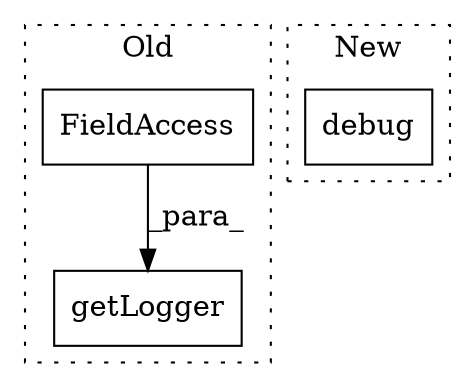 digraph G {
subgraph cluster0 {
1 [label="getLogger" a="32" s="1397,1415" l="10,1" shape="box"];
3 [label="FieldAccess" a="22" s="1407" l="8" shape="box"];
label = "Old";
style="dotted";
}
subgraph cluster1 {
2 [label="debug" a="32" s="1905,1973" l="6,1" shape="box"];
label = "New";
style="dotted";
}
3 -> 1 [label="_para_"];
}